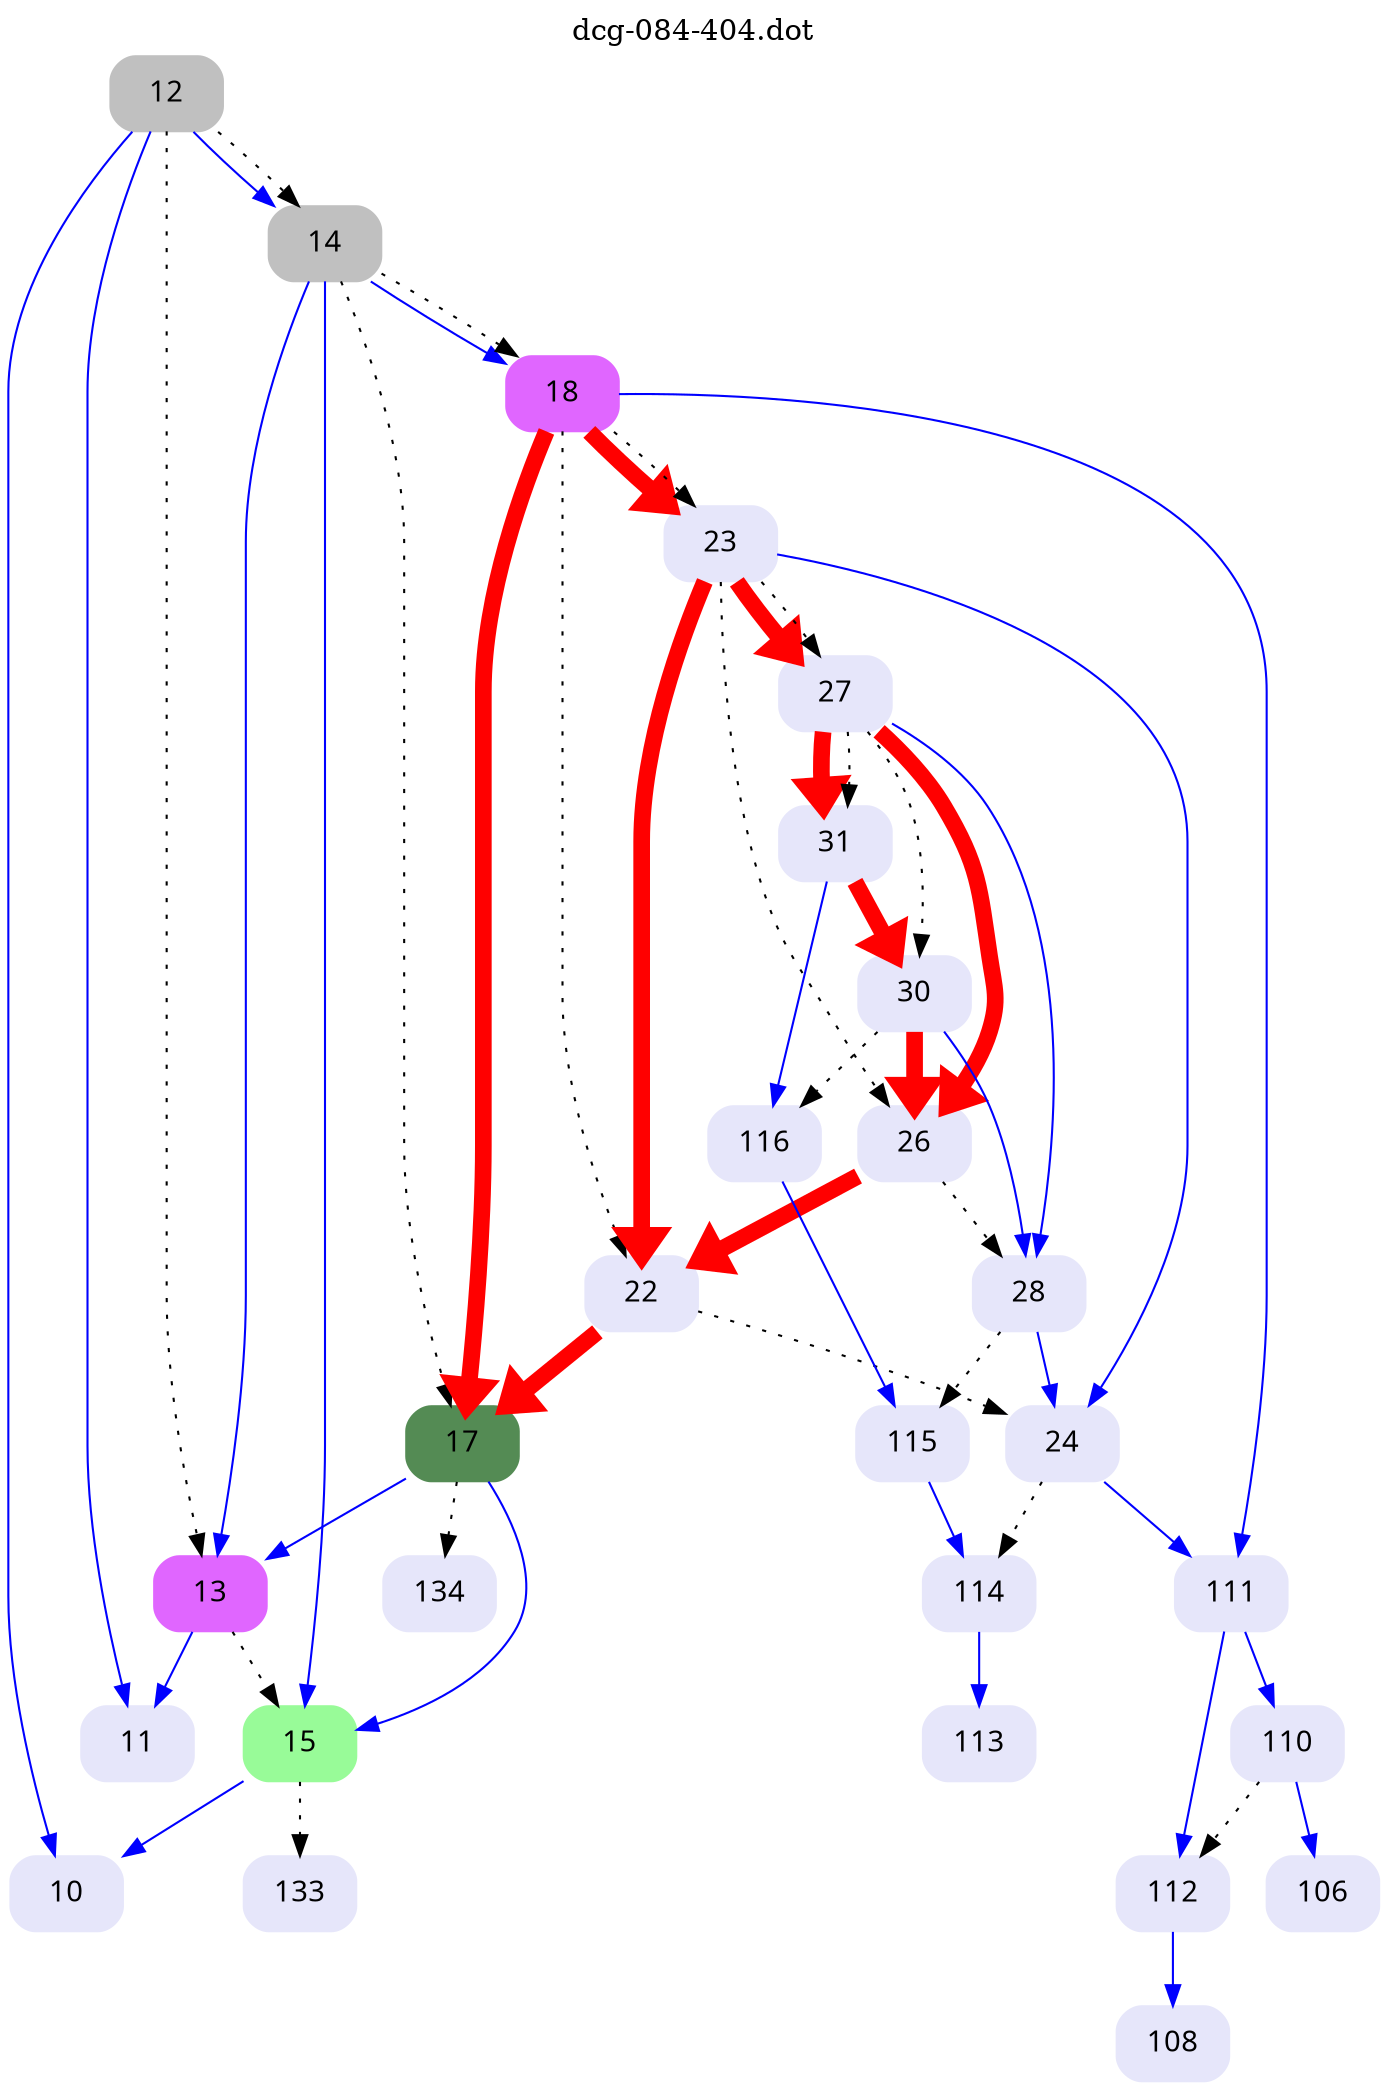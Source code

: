 digraph dcg_84 {
  labelloc="t";
  label="dcg-084-404.dot";
  node [fontname="sans-serif"];
  node [shape=box style="rounded,filled"];
  n12 [label="12" color=grey];
  n12 -> n11 [color=blue penwidth=1];
  n12 -> n10 [color=blue penwidth=1];
  n12 -> n14 [color=blue penwidth=1];
  n12 -> n13 [style=dotted,label=""];
  n12 -> n14 [style=dotted,label=""];
  n14 [label="14" color=grey];
  n14 -> n13 [color=blue penwidth=1];
  n14 -> n15 [color=blue penwidth=1];
  n14 -> n18 [color=blue penwidth=1];
  n14 -> n17 [style=dotted,label=""];
  n14 -> n18 [style=dotted,label=""];
  n18 [label="18" color=mediumorchid1];
  n18 -> n17 [color=red penwidth=8];
  n18 -> n111 [color=blue penwidth=1];
  n18 -> n23 [color=red penwidth=8];
  n18 -> n22 [style=dotted,label=""];
  n18 -> n23 [style=dotted,label=""];
  n23 [label="23" color=lavender];
  n23 -> n22 [color=red penwidth=8];
  n23 -> n24 [color=blue penwidth=1];
  n23 -> n27 [color=red penwidth=8];
  n23 -> n26 [style=dotted,label=""];
  n23 -> n27 [style=dotted,label=""];
  n27 [label="27" color=lavender];
  n27 -> n26 [color=red penwidth=8];
  n27 -> n28 [color=blue penwidth=1];
  n27 -> n31 [color=red penwidth=8];
  n27 -> n30 [style=dotted,label=""];
  n27 -> n31 [style=dotted,label=""];
  n31 [label="31" color=lavender];
  n31 -> n30 [color=red penwidth=8];
  n31 -> n116 [color=blue penwidth=1];
  n116 [label="116" color=lavender];
  n116 -> n115 [color=blue penwidth=1];
  n115 [label="115" color=lavender];
  n115 -> n114 [color=blue penwidth=1];
  n114 [label="114" color=lavender];
  n114 -> n113 [color=blue penwidth=1];
  n113 [label="113" color=lavender];
  n30 [label="30" color=lavender];
  n30 -> n26 [color=red penwidth=8];
  n30 -> n28 [color=blue penwidth=1];
  n30 -> n116 [style=dotted,label=""];
  n28 [label="28" color=lavender];
  n28 -> n24 [color=blue penwidth=1];
  n28 -> n115 [style=dotted,label=""];
  n24 [label="24" color=lavender];
  n24 -> n111 [color=blue penwidth=1];
  n24 -> n114 [style=dotted,label=""];
  n111 [label="111" color=lavender];
  n111 -> n110 [color=blue penwidth=1];
  n111 -> n112 [color=blue penwidth=1];
  n112 [label="112" color=lavender];
  n112 -> n108 [color=blue penwidth=1];
  n108 [label="108" color=lavender];
  n110 [label="110" color=lavender];
  n110 -> n106 [color=blue penwidth=1];
  n110 -> n112 [style=dotted,label=""];
  n106 [label="106" color=lavender];
  n26 [label="26" color=lavender];
  n26 -> n22 [color=red penwidth=8];
  n26 -> n28 [style=dotted,label=""];
  n22 [label="22" color=lavender];
  n22 -> n17 [color=red penwidth=8];
  n22 -> n24 [style=dotted,label=""];
  n17 [label="17" color=palegreen4];
  n17 -> n13 [color=blue penwidth=1];
  n17 -> n15 [color=blue penwidth=1];
  n17 -> n134 [style=dotted,label=""];
  n15 [label="15" color=palegreen];
  n15 -> n10 [color=blue penwidth=1];
  n15 -> n133 [style=dotted,label=""];
  n10 [label="10" color=lavender];
  n133 [label="133" color=lavender];
  n13 [label="13" color=mediumorchid1];
  n13 -> n11 [color=blue penwidth=1];
  n13 -> n15 [style=dotted,label=""];
  n11 [label="11" color=lavender];
  n134 [label="134" color=lavender];
}
